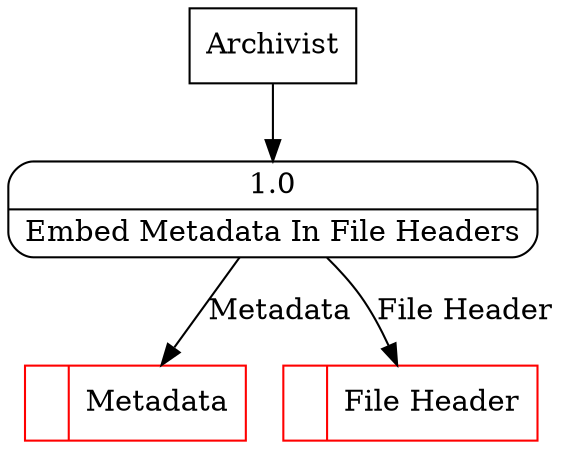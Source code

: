 digraph dfd2{ 
node[shape=record]
200 [label="<f0>  |<f1> Metadata " color=red];
201 [label="<f0>  |<f1> File Header " color=red];
202 [label="Archivist" shape=box];
203 [label="{<f0> 1.0|<f1> Embed Metadata In File Headers }" shape=Mrecord];
202 -> 203
203 -> 200 [label="Metadata"]
203 -> 201 [label="File Header"]
}